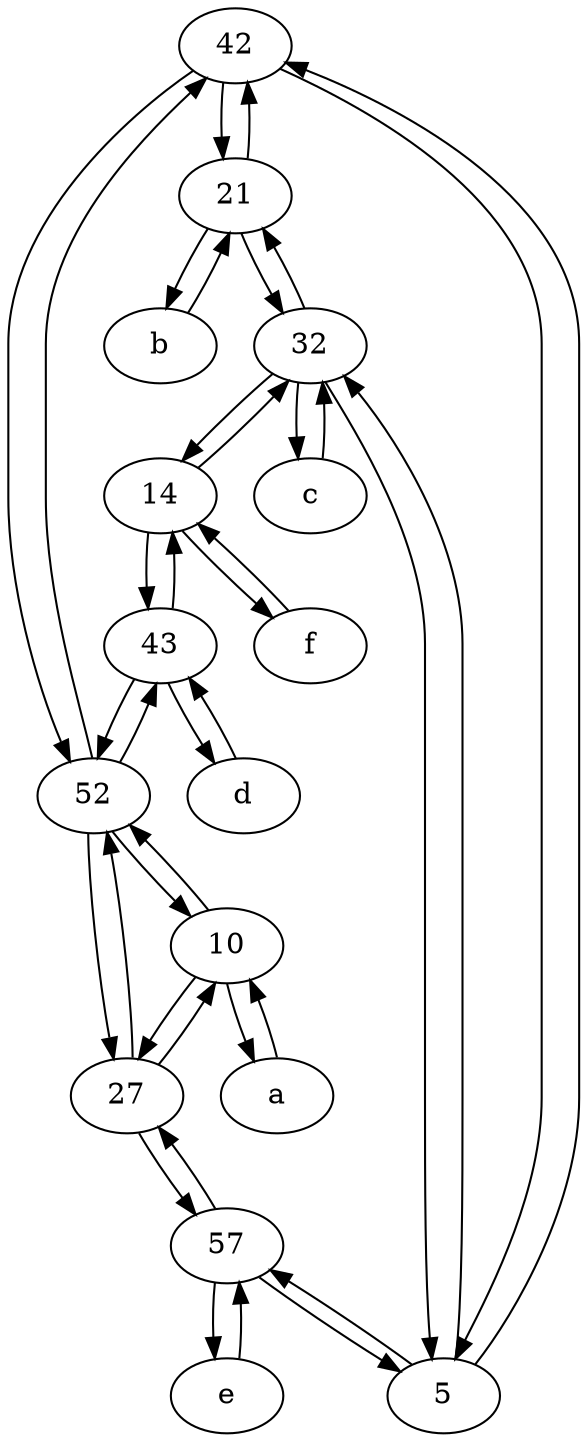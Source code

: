 digraph  {
	42;
	d [pos="20,30!"];
	e [pos="30,50!"];
	a [pos="40,10!"];
	14;
	27;
	21;
	f [pos="15,45!"];
	32;
	52;
	10;
	5;
	c [pos="20,10!"];
	57;
	b [pos="50,20!"];
	43;
	42 -> 21;
	21 -> 42;
	57 -> 27;
	21 -> b;
	32 -> 5;
	e -> 57;
	42 -> 52;
	5 -> 32;
	43 -> 14;
	27 -> 10;
	57 -> 5;
	57 -> e;
	27 -> 52;
	52 -> 43;
	43 -> 52;
	14 -> 32;
	42 -> 5;
	f -> 14;
	52 -> 42;
	32 -> c;
	14 -> f;
	b -> 21;
	d -> 43;
	14 -> 43;
	27 -> 57;
	32 -> 14;
	5 -> 42;
	c -> 32;
	10 -> 27;
	5 -> 57;
	52 -> 27;
	21 -> 32;
	10 -> 52;
	a -> 10;
	43 -> d;
	32 -> 21;
	10 -> a;
	52 -> 10;

	}